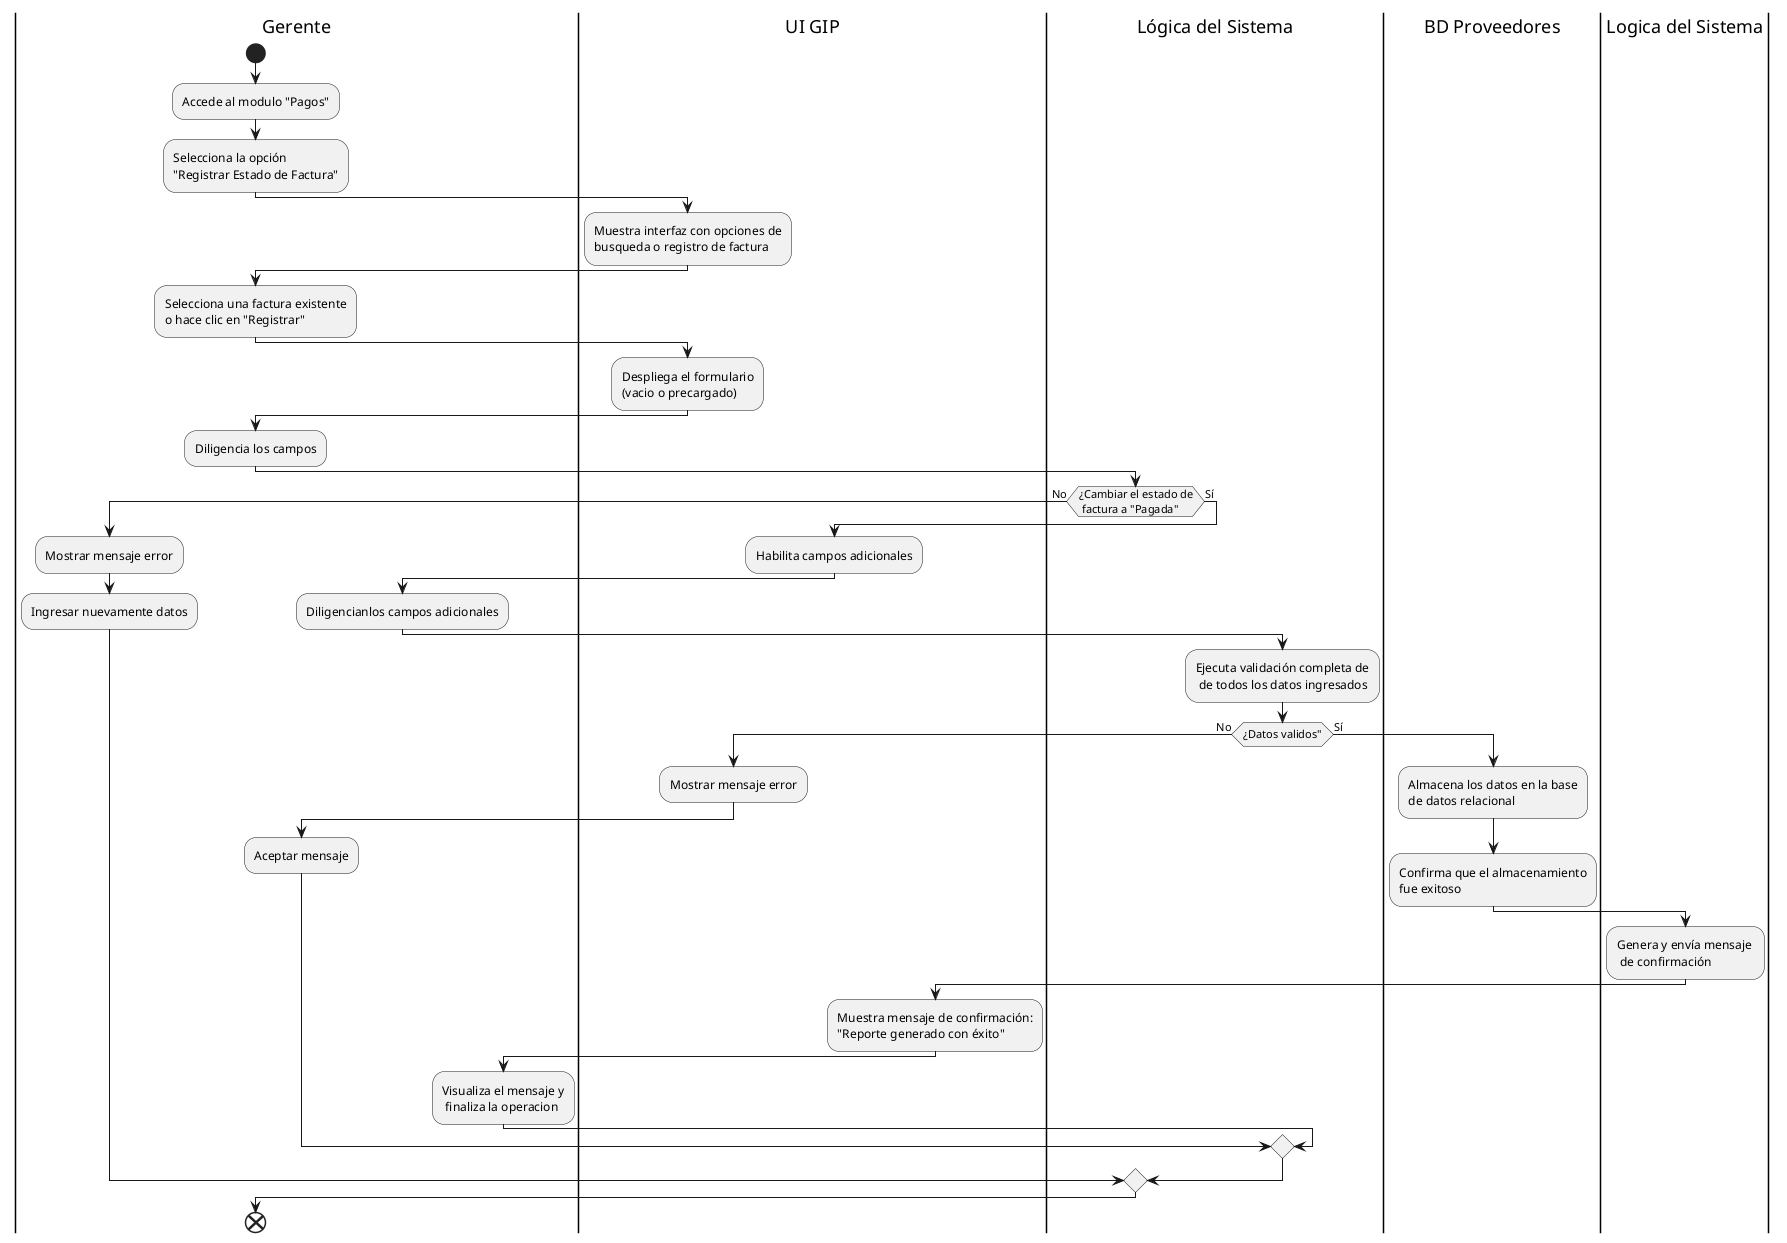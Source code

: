 @startuml "DiagramaActividadesOcho"
|Gerente|
start
:Accede al modulo "Pagos";
:Selecciona la opción \n"Registrar Estado de Factura";

|UI GIP|
:Muestra interfaz con opciones de\nbusqueda o registro de factura;

|Gerente|
:Selecciona una factura existente\no hace clic en "Registrar";

|UI GIP|
:Despliega el formulario\n(vacio o precargado);

|Gerente|
:Diligencia los campos;

|Lógica del Sistema|

if (¿Cambiar el estado de\n factura a "Pagada") then (No)
|Gerente|
:Mostrar mensaje error;
:Ingresar nuevamente datos;
else (Sí)
|UI GIP|
:Habilita campos adicionales;

|Gerente|
:Diligencianlos campos adicionales;


|Lógica del Sistema|
:Ejecuta validación completa de\n de todos los datos ingresados;

if (¿Datos validos") then (No)
|UI GIP|
:Mostrar mensaje error;

|Gerente|
:Aceptar mensaje;

else (Sí)
|BD Proveedores|
:Almacena los datos en la base\nde datos relacional;
:Confirma que el almacenamiento\nfue exitoso;


|Logica del Sistema|
:Genera y envía mensaje \n de confirmación;


|UI GIP|
:Muestra mensaje de confirmación:\n"Reporte generado con éxito";

|Gerente|
:Visualiza el mensaje y\n finaliza la operacion;
endif
endif

end
@enduml
